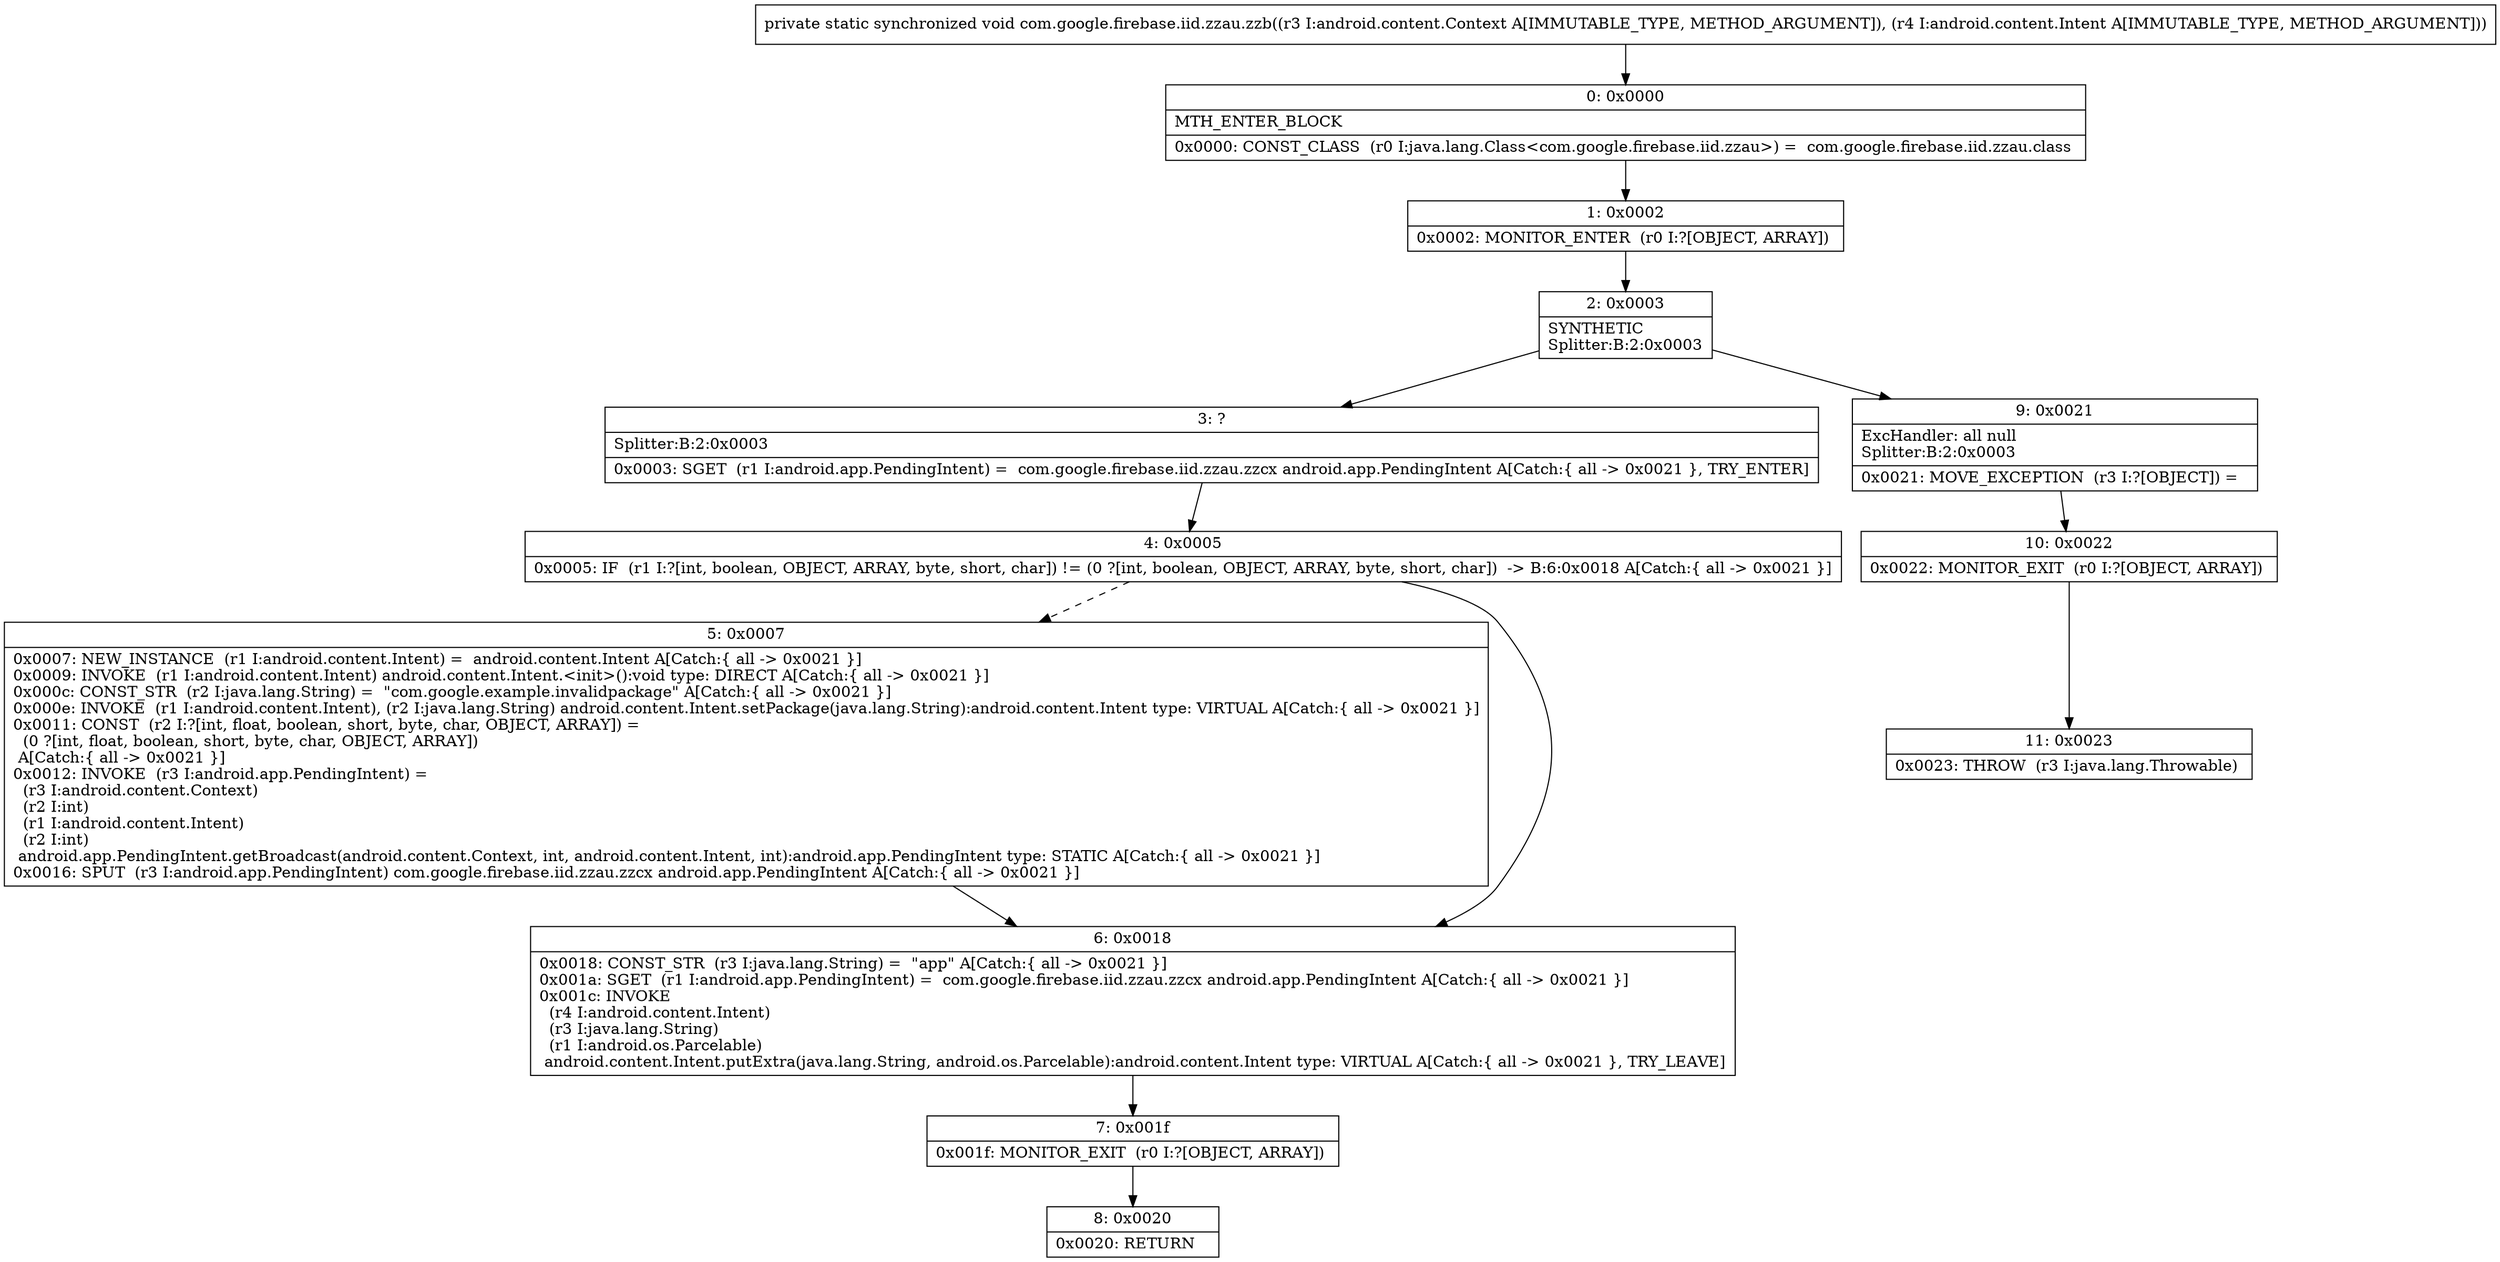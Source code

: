 digraph "CFG forcom.google.firebase.iid.zzau.zzb(Landroid\/content\/Context;Landroid\/content\/Intent;)V" {
Node_0 [shape=record,label="{0\:\ 0x0000|MTH_ENTER_BLOCK\l|0x0000: CONST_CLASS  (r0 I:java.lang.Class\<com.google.firebase.iid.zzau\>) =  com.google.firebase.iid.zzau.class \l}"];
Node_1 [shape=record,label="{1\:\ 0x0002|0x0002: MONITOR_ENTER  (r0 I:?[OBJECT, ARRAY]) \l}"];
Node_2 [shape=record,label="{2\:\ 0x0003|SYNTHETIC\lSplitter:B:2:0x0003\l}"];
Node_3 [shape=record,label="{3\:\ ?|Splitter:B:2:0x0003\l|0x0003: SGET  (r1 I:android.app.PendingIntent) =  com.google.firebase.iid.zzau.zzcx android.app.PendingIntent A[Catch:\{ all \-\> 0x0021 \}, TRY_ENTER]\l}"];
Node_4 [shape=record,label="{4\:\ 0x0005|0x0005: IF  (r1 I:?[int, boolean, OBJECT, ARRAY, byte, short, char]) != (0 ?[int, boolean, OBJECT, ARRAY, byte, short, char])  \-\> B:6:0x0018 A[Catch:\{ all \-\> 0x0021 \}]\l}"];
Node_5 [shape=record,label="{5\:\ 0x0007|0x0007: NEW_INSTANCE  (r1 I:android.content.Intent) =  android.content.Intent A[Catch:\{ all \-\> 0x0021 \}]\l0x0009: INVOKE  (r1 I:android.content.Intent) android.content.Intent.\<init\>():void type: DIRECT A[Catch:\{ all \-\> 0x0021 \}]\l0x000c: CONST_STR  (r2 I:java.lang.String) =  \"com.google.example.invalidpackage\" A[Catch:\{ all \-\> 0x0021 \}]\l0x000e: INVOKE  (r1 I:android.content.Intent), (r2 I:java.lang.String) android.content.Intent.setPackage(java.lang.String):android.content.Intent type: VIRTUAL A[Catch:\{ all \-\> 0x0021 \}]\l0x0011: CONST  (r2 I:?[int, float, boolean, short, byte, char, OBJECT, ARRAY]) = \l  (0 ?[int, float, boolean, short, byte, char, OBJECT, ARRAY])\l A[Catch:\{ all \-\> 0x0021 \}]\l0x0012: INVOKE  (r3 I:android.app.PendingIntent) = \l  (r3 I:android.content.Context)\l  (r2 I:int)\l  (r1 I:android.content.Intent)\l  (r2 I:int)\l android.app.PendingIntent.getBroadcast(android.content.Context, int, android.content.Intent, int):android.app.PendingIntent type: STATIC A[Catch:\{ all \-\> 0x0021 \}]\l0x0016: SPUT  (r3 I:android.app.PendingIntent) com.google.firebase.iid.zzau.zzcx android.app.PendingIntent A[Catch:\{ all \-\> 0x0021 \}]\l}"];
Node_6 [shape=record,label="{6\:\ 0x0018|0x0018: CONST_STR  (r3 I:java.lang.String) =  \"app\" A[Catch:\{ all \-\> 0x0021 \}]\l0x001a: SGET  (r1 I:android.app.PendingIntent) =  com.google.firebase.iid.zzau.zzcx android.app.PendingIntent A[Catch:\{ all \-\> 0x0021 \}]\l0x001c: INVOKE  \l  (r4 I:android.content.Intent)\l  (r3 I:java.lang.String)\l  (r1 I:android.os.Parcelable)\l android.content.Intent.putExtra(java.lang.String, android.os.Parcelable):android.content.Intent type: VIRTUAL A[Catch:\{ all \-\> 0x0021 \}, TRY_LEAVE]\l}"];
Node_7 [shape=record,label="{7\:\ 0x001f|0x001f: MONITOR_EXIT  (r0 I:?[OBJECT, ARRAY]) \l}"];
Node_8 [shape=record,label="{8\:\ 0x0020|0x0020: RETURN   \l}"];
Node_9 [shape=record,label="{9\:\ 0x0021|ExcHandler: all null\lSplitter:B:2:0x0003\l|0x0021: MOVE_EXCEPTION  (r3 I:?[OBJECT]) =  \l}"];
Node_10 [shape=record,label="{10\:\ 0x0022|0x0022: MONITOR_EXIT  (r0 I:?[OBJECT, ARRAY]) \l}"];
Node_11 [shape=record,label="{11\:\ 0x0023|0x0023: THROW  (r3 I:java.lang.Throwable) \l}"];
MethodNode[shape=record,label="{private static synchronized void com.google.firebase.iid.zzau.zzb((r3 I:android.content.Context A[IMMUTABLE_TYPE, METHOD_ARGUMENT]), (r4 I:android.content.Intent A[IMMUTABLE_TYPE, METHOD_ARGUMENT])) }"];
MethodNode -> Node_0;
Node_0 -> Node_1;
Node_1 -> Node_2;
Node_2 -> Node_3;
Node_2 -> Node_9;
Node_3 -> Node_4;
Node_4 -> Node_5[style=dashed];
Node_4 -> Node_6;
Node_5 -> Node_6;
Node_6 -> Node_7;
Node_7 -> Node_8;
Node_9 -> Node_10;
Node_10 -> Node_11;
}

